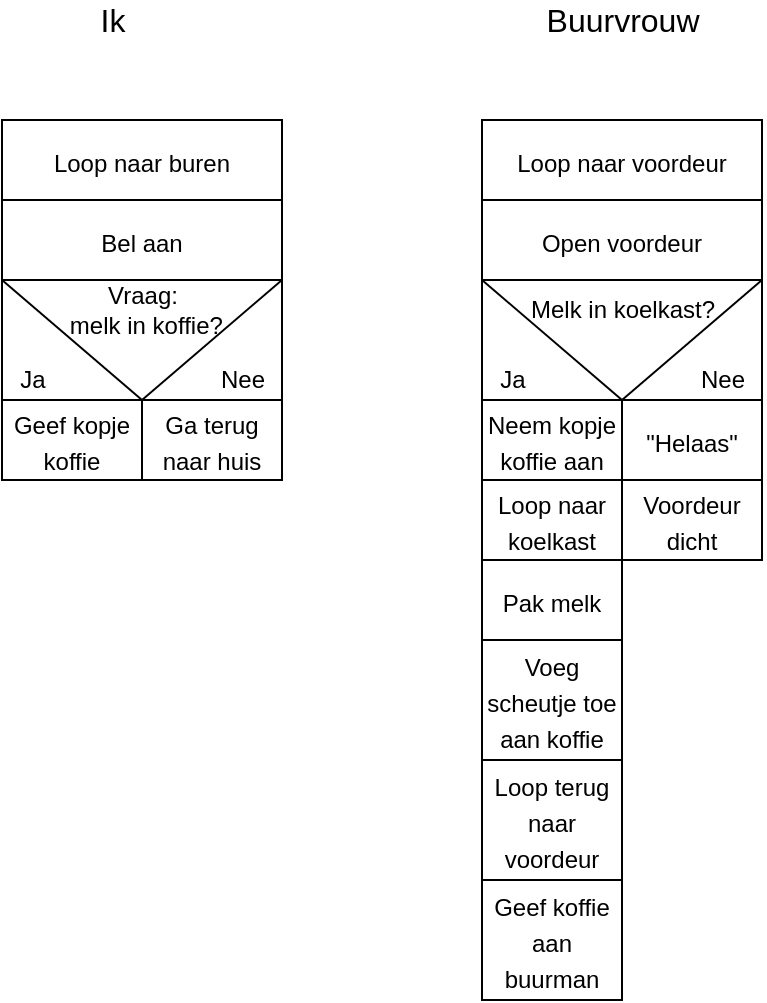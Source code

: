 <mxfile>
    <diagram id="cZsRJtEAy4bJjDGaYQ6B" name="Page-1">
        <mxGraphModel dx="1154" dy="777" grid="1" gridSize="10" guides="1" tooltips="1" connect="1" arrows="1" fold="1" page="1" pageScale="1" pageWidth="850" pageHeight="1100" math="0" shadow="0">
            <root>
                <mxCell id="0"/>
                <mxCell id="1" parent="0"/>
                <mxCell id="2" value="" style="rounded=0;whiteSpace=wrap;html=1;fontSize=15;" vertex="1" parent="1">
                    <mxGeometry x="200" y="440" width="140" height="60" as="geometry"/>
                </mxCell>
                <mxCell id="3" value="&lt;font style=&quot;font-size: 12px&quot;&gt;Geef kopje koffie&lt;/font&gt;" style="rounded=0;whiteSpace=wrap;html=1;fontSize=15;" vertex="1" parent="1">
                    <mxGeometry x="200" y="500" width="70" height="40" as="geometry"/>
                </mxCell>
                <mxCell id="4" value="&lt;font style=&quot;font-size: 12px&quot;&gt;Ga terug naar huis&lt;/font&gt;" style="rounded=0;whiteSpace=wrap;html=1;fontSize=15;" vertex="1" parent="1">
                    <mxGeometry x="270" y="500" width="70" height="40" as="geometry"/>
                </mxCell>
                <mxCell id="6" value="" style="endArrow=none;html=1;fontSize=12;exitX=0;exitY=0;exitDx=0;exitDy=0;entryX=1;entryY=0;entryDx=0;entryDy=0;" edge="1" parent="1" source="4" target="2">
                    <mxGeometry width="50" height="50" relative="1" as="geometry">
                        <mxPoint x="290" y="510" as="sourcePoint"/>
                        <mxPoint x="340" y="460" as="targetPoint"/>
                    </mxGeometry>
                </mxCell>
                <mxCell id="7" value="" style="endArrow=none;html=1;fontSize=12;exitX=0;exitY=0;exitDx=0;exitDy=0;entryX=0;entryY=0;entryDx=0;entryDy=0;" edge="1" parent="1" source="4" target="2">
                    <mxGeometry width="50" height="50" relative="1" as="geometry">
                        <mxPoint x="320" y="500" as="sourcePoint"/>
                        <mxPoint x="390" y="460" as="targetPoint"/>
                    </mxGeometry>
                </mxCell>
                <mxCell id="9" value="Ja" style="text;html=1;align=center;verticalAlign=middle;resizable=0;points=[];autosize=1;strokeColor=none;fillColor=none;fontSize=12;" vertex="1" parent="1">
                    <mxGeometry x="200" y="480" width="30" height="20" as="geometry"/>
                </mxCell>
                <mxCell id="10" value="Nee" style="text;html=1;align=center;verticalAlign=middle;resizable=0;points=[];autosize=1;strokeColor=none;fillColor=none;fontSize=12;" vertex="1" parent="1">
                    <mxGeometry x="300" y="480" width="40" height="20" as="geometry"/>
                </mxCell>
                <mxCell id="11" value="&lt;font style=&quot;font-size: 12px&quot;&gt;Vraag:&lt;br&gt;&amp;nbsp;melk in koffie?&lt;/font&gt;" style="text;html=1;align=center;verticalAlign=middle;resizable=0;points=[];autosize=1;strokeColor=none;fillColor=none;fontSize=12;" vertex="1" parent="1">
                    <mxGeometry x="220" y="440" width="100" height="30" as="geometry"/>
                </mxCell>
                <mxCell id="12" value="&lt;font style=&quot;font-size: 12px&quot;&gt;Loop naar voordeur&lt;/font&gt;" style="rounded=0;whiteSpace=wrap;html=1;fontSize=15;" vertex="1" parent="1">
                    <mxGeometry x="440" y="360" width="140" height="40" as="geometry"/>
                </mxCell>
                <mxCell id="13" value="&lt;font style=&quot;font-size: 12px&quot;&gt;Open voordeur&lt;/font&gt;" style="rounded=0;whiteSpace=wrap;html=1;fontSize=15;" vertex="1" parent="1">
                    <mxGeometry x="440" y="400" width="140" height="40" as="geometry"/>
                </mxCell>
                <mxCell id="15" value="" style="rounded=0;whiteSpace=wrap;html=1;fontSize=15;" vertex="1" parent="1">
                    <mxGeometry x="440" y="440" width="140" height="60" as="geometry"/>
                </mxCell>
                <mxCell id="16" value="&lt;font style=&quot;font-size: 12px&quot;&gt;Neem kopje koffie aan&lt;/font&gt;" style="rounded=0;whiteSpace=wrap;html=1;fontSize=15;" vertex="1" parent="1">
                    <mxGeometry x="440" y="500" width="70" height="40" as="geometry"/>
                </mxCell>
                <mxCell id="17" value="&lt;font style=&quot;font-size: 12px&quot;&gt;&quot;Helaas&quot;&lt;/font&gt;" style="rounded=0;whiteSpace=wrap;html=1;fontSize=15;" vertex="1" parent="1">
                    <mxGeometry x="510" y="500" width="70" height="40" as="geometry"/>
                </mxCell>
                <mxCell id="18" value="" style="endArrow=none;html=1;fontSize=12;exitX=0;exitY=0;exitDx=0;exitDy=0;entryX=1;entryY=0;entryDx=0;entryDy=0;" edge="1" parent="1" source="17" target="15">
                    <mxGeometry width="50" height="50" relative="1" as="geometry">
                        <mxPoint x="530" y="510" as="sourcePoint"/>
                        <mxPoint x="580" y="460" as="targetPoint"/>
                    </mxGeometry>
                </mxCell>
                <mxCell id="19" value="" style="endArrow=none;html=1;fontSize=12;exitX=0;exitY=0;exitDx=0;exitDy=0;entryX=0;entryY=0;entryDx=0;entryDy=0;" edge="1" parent="1" source="17" target="15">
                    <mxGeometry width="50" height="50" relative="1" as="geometry">
                        <mxPoint x="560" y="500" as="sourcePoint"/>
                        <mxPoint x="630" y="460" as="targetPoint"/>
                    </mxGeometry>
                </mxCell>
                <mxCell id="20" value="Ja" style="text;html=1;align=center;verticalAlign=middle;resizable=0;points=[];autosize=1;strokeColor=none;fillColor=none;fontSize=12;" vertex="1" parent="1">
                    <mxGeometry x="440" y="480" width="30" height="20" as="geometry"/>
                </mxCell>
                <mxCell id="21" value="Nee" style="text;html=1;align=center;verticalAlign=middle;resizable=0;points=[];autosize=1;strokeColor=none;fillColor=none;fontSize=12;" vertex="1" parent="1">
                    <mxGeometry x="540" y="480" width="40" height="20" as="geometry"/>
                </mxCell>
                <mxCell id="22" value="Melk in koelkast?" style="text;html=1;align=center;verticalAlign=middle;resizable=0;points=[];autosize=1;strokeColor=none;fillColor=none;fontSize=12;" vertex="1" parent="1">
                    <mxGeometry x="455" y="445" width="110" height="20" as="geometry"/>
                </mxCell>
                <mxCell id="23" value="&lt;font style=&quot;font-size: 12px&quot;&gt;Loop naar koelkast&lt;/font&gt;" style="rounded=0;whiteSpace=wrap;html=1;fontSize=15;" vertex="1" parent="1">
                    <mxGeometry x="440" y="540" width="70" height="40" as="geometry"/>
                </mxCell>
                <mxCell id="24" value="&lt;font style=&quot;font-size: 12px&quot;&gt;Pak melk&lt;br&gt;&lt;/font&gt;" style="rounded=0;whiteSpace=wrap;html=1;fontSize=15;" vertex="1" parent="1">
                    <mxGeometry x="440" y="580" width="70" height="40" as="geometry"/>
                </mxCell>
                <mxCell id="25" value="&lt;font style=&quot;font-size: 12px&quot;&gt;Voeg scheutje toe aan koffie&lt;br&gt;&lt;/font&gt;" style="rounded=0;whiteSpace=wrap;html=1;fontSize=15;" vertex="1" parent="1">
                    <mxGeometry x="440" y="620" width="70" height="60" as="geometry"/>
                </mxCell>
                <mxCell id="26" value="&lt;font style=&quot;font-size: 12px&quot;&gt;Loop terug naar voordeur&lt;br&gt;&lt;/font&gt;" style="rounded=0;whiteSpace=wrap;html=1;fontSize=15;" vertex="1" parent="1">
                    <mxGeometry x="440" y="680" width="70" height="60" as="geometry"/>
                </mxCell>
                <mxCell id="27" value="&lt;font style=&quot;font-size: 12px&quot;&gt;Voordeur dicht&lt;br&gt;&lt;/font&gt;" style="rounded=0;whiteSpace=wrap;html=1;fontSize=15;" vertex="1" parent="1">
                    <mxGeometry x="510" y="540" width="70" height="40" as="geometry"/>
                </mxCell>
                <mxCell id="28" value="&lt;font style=&quot;font-size: 16px&quot;&gt;Ik&lt;/font&gt;" style="text;html=1;align=center;verticalAlign=middle;resizable=0;points=[];autosize=1;strokeColor=none;fillColor=none;fontSize=12;" vertex="1" parent="1">
                    <mxGeometry x="240" y="300" width="30" height="20" as="geometry"/>
                </mxCell>
                <mxCell id="29" value="&lt;font style=&quot;font-size: 16px&quot;&gt;Buurvrouw&lt;/font&gt;" style="text;html=1;align=center;verticalAlign=middle;resizable=0;points=[];autosize=1;strokeColor=none;fillColor=none;fontSize=12;" vertex="1" parent="1">
                    <mxGeometry x="465" y="300" width="90" height="20" as="geometry"/>
                </mxCell>
                <mxCell id="30" value="&lt;font style=&quot;font-size: 12px&quot;&gt;Loop naar buren&lt;/font&gt;" style="rounded=0;whiteSpace=wrap;html=1;fontSize=15;" vertex="1" parent="1">
                    <mxGeometry x="200" y="360" width="140" height="40" as="geometry"/>
                </mxCell>
                <mxCell id="31" value="&lt;font style=&quot;font-size: 12px&quot;&gt;Bel aan&lt;/font&gt;" style="rounded=0;whiteSpace=wrap;html=1;fontSize=15;" vertex="1" parent="1">
                    <mxGeometry x="200" y="400" width="140" height="40" as="geometry"/>
                </mxCell>
                <mxCell id="32" value="&lt;font style=&quot;font-size: 12px&quot;&gt;Geef koffie aan buurman&lt;br&gt;&lt;/font&gt;" style="rounded=0;whiteSpace=wrap;html=1;fontSize=15;" vertex="1" parent="1">
                    <mxGeometry x="440" y="740" width="70" height="60" as="geometry"/>
                </mxCell>
            </root>
        </mxGraphModel>
    </diagram>
</mxfile>
